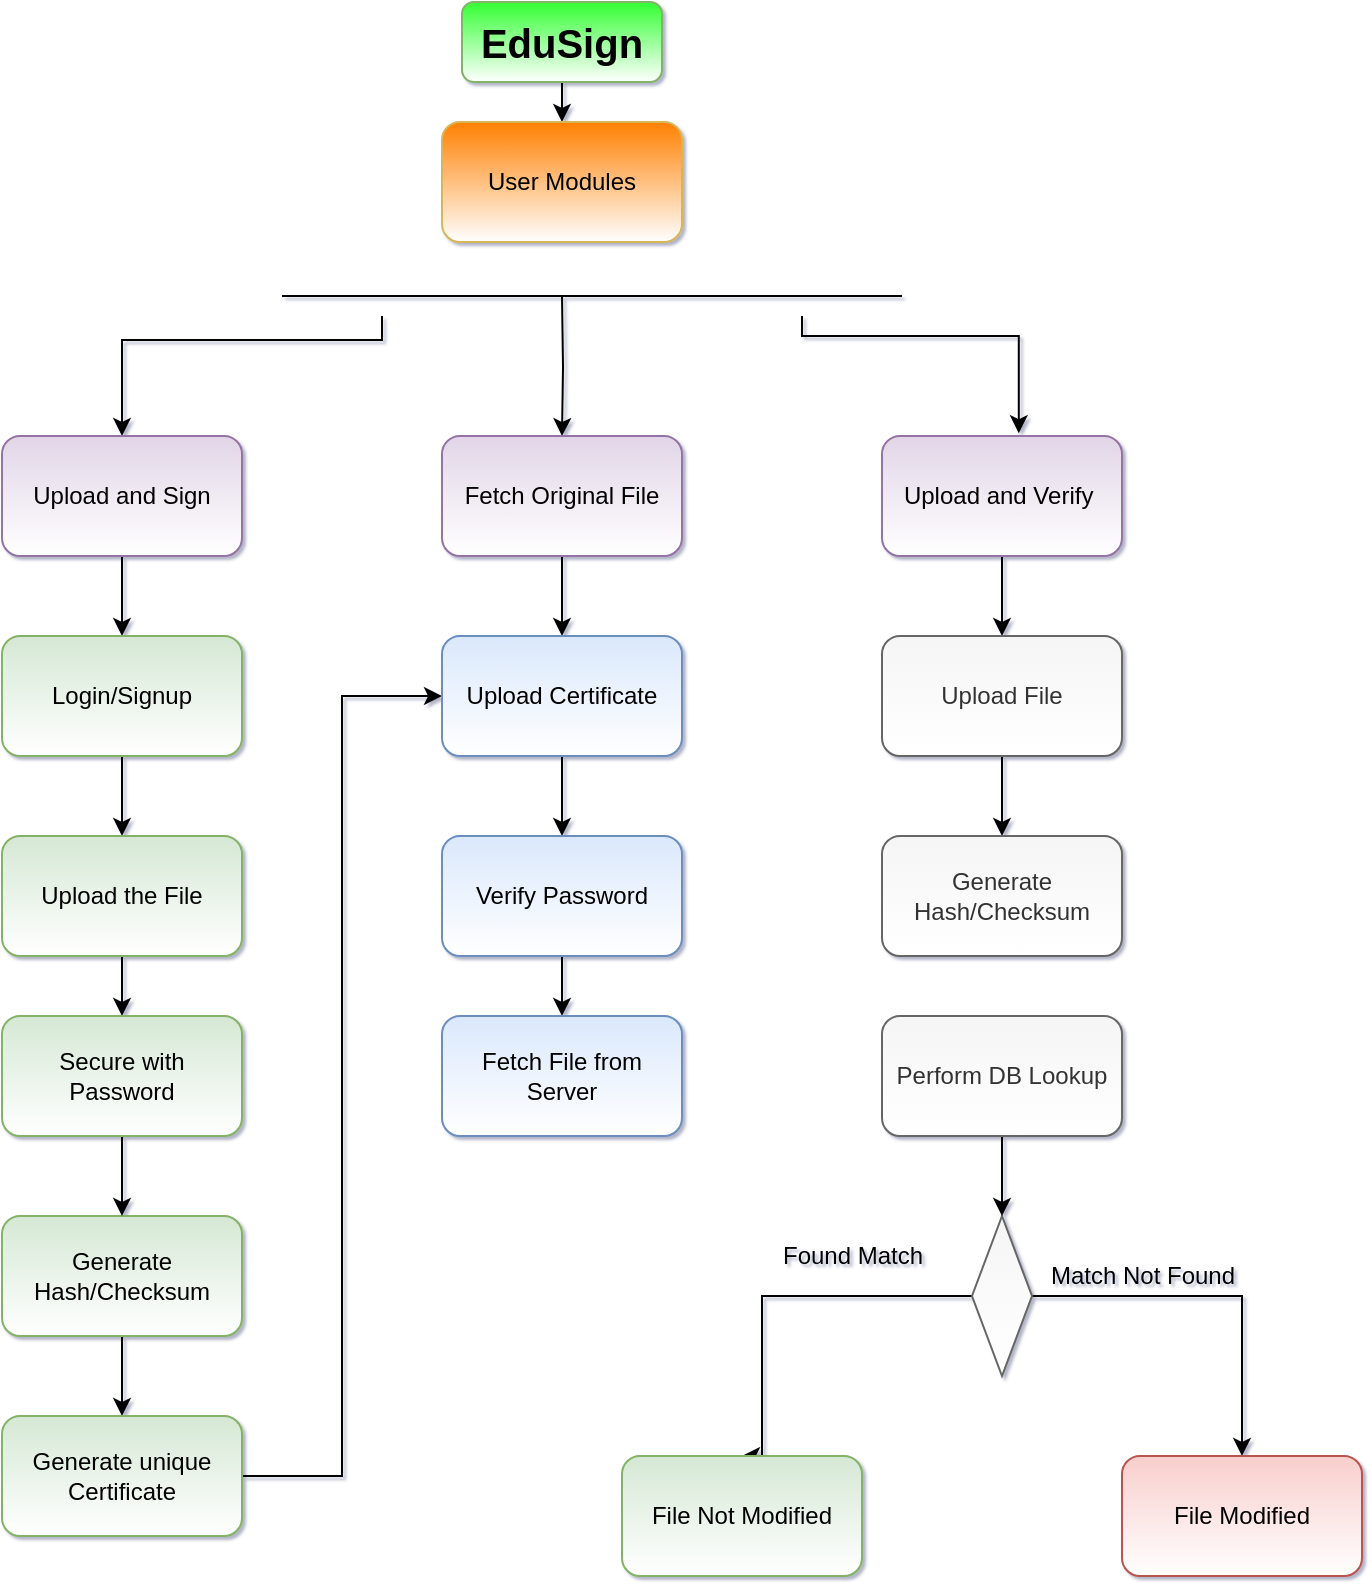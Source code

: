 <mxfile version="12.7.9" type="device"><diagram id="C5RBs43oDa-KdzZeNtuy" name="Page-1"><mxGraphModel dx="782" dy="437" grid="1" gridSize="10" guides="1" tooltips="1" connect="1" arrows="1" fold="1" page="1" pageScale="1" pageWidth="827" pageHeight="1169" background="#FFFFFF" math="0" shadow="1"><root><mxCell id="WIyWlLk6GJQsqaUBKTNV-0"/><mxCell id="WIyWlLk6GJQsqaUBKTNV-1" parent="WIyWlLk6GJQsqaUBKTNV-0"/><mxCell id="UEwTrAzX5KNb78-b36P0-6" style="edgeStyle=orthogonalEdgeStyle;rounded=0;orthogonalLoop=1;jettySize=auto;html=1;exitX=0.5;exitY=1;exitDx=0;exitDy=0;entryX=0.5;entryY=0;entryDx=0;entryDy=0;" parent="WIyWlLk6GJQsqaUBKTNV-1" source="UEwTrAzX5KNb78-b36P0-1" target="UEwTrAzX5KNb78-b36P0-2" edge="1"><mxGeometry relative="1" as="geometry"/></mxCell><mxCell id="UEwTrAzX5KNb78-b36P0-1" value="&lt;b&gt;&lt;font style=&quot;font-size: 20px&quot;&gt;EduSign&lt;/font&gt;&lt;/b&gt;" style="rounded=1;whiteSpace=wrap;html=1;fillColor=#33FF33;strokeColor=#82b366;gradientColor=#ffffff;" parent="WIyWlLk6GJQsqaUBKTNV-1" vertex="1"><mxGeometry x="350" y="153" width="100" height="40" as="geometry"/></mxCell><mxCell id="UEwTrAzX5KNb78-b36P0-7" style="edgeStyle=orthogonalEdgeStyle;rounded=0;orthogonalLoop=1;jettySize=auto;html=1;entryX=0.5;entryY=0;entryDx=0;entryDy=0;" parent="WIyWlLk6GJQsqaUBKTNV-1" target="UEwTrAzX5KNb78-b36P0-3" edge="1"><mxGeometry relative="1" as="geometry"><mxPoint x="310" y="310" as="sourcePoint"/><Array as="points"><mxPoint x="310" y="322"/><mxPoint x="180" y="322"/></Array></mxGeometry></mxCell><mxCell id="UEwTrAzX5KNb78-b36P0-8" style="edgeStyle=orthogonalEdgeStyle;rounded=0;orthogonalLoop=1;jettySize=auto;html=1;entryX=0.5;entryY=0;entryDx=0;entryDy=0;" parent="WIyWlLk6GJQsqaUBKTNV-1" target="UEwTrAzX5KNb78-b36P0-4" edge="1"><mxGeometry relative="1" as="geometry"><mxPoint x="400" y="300" as="sourcePoint"/></mxGeometry></mxCell><mxCell id="UEwTrAzX5KNb78-b36P0-9" style="edgeStyle=orthogonalEdgeStyle;rounded=0;orthogonalLoop=1;jettySize=auto;html=1;entryX=0.57;entryY=-0.023;entryDx=0;entryDy=0;entryPerimeter=0;" parent="WIyWlLk6GJQsqaUBKTNV-1" target="UEwTrAzX5KNb78-b36P0-5" edge="1"><mxGeometry relative="1" as="geometry"><mxPoint x="520" y="310" as="sourcePoint"/><Array as="points"><mxPoint x="520" y="320"/><mxPoint x="628" y="320"/></Array></mxGeometry></mxCell><mxCell id="UEwTrAzX5KNb78-b36P0-2" value="User Modules" style="rounded=1;whiteSpace=wrap;html=1;fillColor=#FF8000;strokeColor=#d6b656;gradientColor=#ffffff;" parent="WIyWlLk6GJQsqaUBKTNV-1" vertex="1"><mxGeometry x="340" y="213" width="120" height="60" as="geometry"/></mxCell><mxCell id="UEwTrAzX5KNb78-b36P0-18" style="edgeStyle=orthogonalEdgeStyle;rounded=0;orthogonalLoop=1;jettySize=auto;html=1;exitX=0.5;exitY=1;exitDx=0;exitDy=0;entryX=0.5;entryY=0;entryDx=0;entryDy=0;" parent="WIyWlLk6GJQsqaUBKTNV-1" source="UEwTrAzX5KNb78-b36P0-3" target="UEwTrAzX5KNb78-b36P0-10" edge="1"><mxGeometry relative="1" as="geometry"/></mxCell><mxCell id="UEwTrAzX5KNb78-b36P0-3" value="Upload and Sign" style="rounded=1;whiteSpace=wrap;html=1;fillColor=#e1d5e7;strokeColor=#9673a6;gradientColor=#ffffff;" parent="WIyWlLk6GJQsqaUBKTNV-1" vertex="1"><mxGeometry x="120" y="370" width="120" height="60" as="geometry"/></mxCell><mxCell id="UEwTrAzX5KNb78-b36P0-23" style="edgeStyle=orthogonalEdgeStyle;rounded=0;orthogonalLoop=1;jettySize=auto;html=1;exitX=0.5;exitY=1;exitDx=0;exitDy=0;entryX=0.5;entryY=0;entryDx=0;entryDy=0;" parent="WIyWlLk6GJQsqaUBKTNV-1" source="UEwTrAzX5KNb78-b36P0-4" target="UEwTrAzX5KNb78-b36P0-14" edge="1"><mxGeometry relative="1" as="geometry"/></mxCell><mxCell id="UEwTrAzX5KNb78-b36P0-4" value="Fetch Original File" style="rounded=1;whiteSpace=wrap;html=1;fillColor=#e1d5e7;strokeColor=#9673a6;gradientColor=#ffffff;" parent="WIyWlLk6GJQsqaUBKTNV-1" vertex="1"><mxGeometry x="340" y="370" width="120" height="60" as="geometry"/></mxCell><mxCell id="UEwTrAzX5KNb78-b36P0-29" style="edgeStyle=orthogonalEdgeStyle;rounded=0;orthogonalLoop=1;jettySize=auto;html=1;exitX=0.5;exitY=1;exitDx=0;exitDy=0;" parent="WIyWlLk6GJQsqaUBKTNV-1" source="UEwTrAzX5KNb78-b36P0-5" target="UEwTrAzX5KNb78-b36P0-27" edge="1"><mxGeometry relative="1" as="geometry"/></mxCell><mxCell id="UEwTrAzX5KNb78-b36P0-5" value="Upload and Verify&amp;nbsp;" style="rounded=1;whiteSpace=wrap;html=1;fillColor=#e1d5e7;strokeColor=#9673a6;gradientColor=#ffffff;" parent="WIyWlLk6GJQsqaUBKTNV-1" vertex="1"><mxGeometry x="560" y="370" width="120" height="60" as="geometry"/></mxCell><mxCell id="UEwTrAzX5KNb78-b36P0-19" style="edgeStyle=orthogonalEdgeStyle;rounded=0;orthogonalLoop=1;jettySize=auto;html=1;exitX=0.5;exitY=1;exitDx=0;exitDy=0;entryX=0.5;entryY=0;entryDx=0;entryDy=0;" parent="WIyWlLk6GJQsqaUBKTNV-1" source="UEwTrAzX5KNb78-b36P0-10" target="UEwTrAzX5KNb78-b36P0-11" edge="1"><mxGeometry relative="1" as="geometry"/></mxCell><mxCell id="UEwTrAzX5KNb78-b36P0-10" value="Login/Signup" style="rounded=1;whiteSpace=wrap;html=1;fillColor=#d5e8d4;strokeColor=#82b366;gradientColor=#ffffff;" parent="WIyWlLk6GJQsqaUBKTNV-1" vertex="1"><mxGeometry x="120" y="470" width="120" height="60" as="geometry"/></mxCell><mxCell id="UEwTrAzX5KNb78-b36P0-20" style="edgeStyle=orthogonalEdgeStyle;rounded=0;orthogonalLoop=1;jettySize=auto;html=1;exitX=0.5;exitY=1;exitDx=0;exitDy=0;entryX=0.5;entryY=0;entryDx=0;entryDy=0;" parent="WIyWlLk6GJQsqaUBKTNV-1" source="UEwTrAzX5KNb78-b36P0-11" target="UEwTrAzX5KNb78-b36P0-15" edge="1"><mxGeometry relative="1" as="geometry"/></mxCell><mxCell id="UEwTrAzX5KNb78-b36P0-11" value="Upload the File" style="rounded=1;whiteSpace=wrap;html=1;fillColor=#d5e8d4;strokeColor=#82b366;gradientColor=#ffffff;" parent="WIyWlLk6GJQsqaUBKTNV-1" vertex="1"><mxGeometry x="120" y="570" width="120" height="60" as="geometry"/></mxCell><mxCell id="UEwTrAzX5KNb78-b36P0-22" style="edgeStyle=orthogonalEdgeStyle;rounded=0;orthogonalLoop=1;jettySize=auto;html=1;exitX=0.5;exitY=1;exitDx=0;exitDy=0;entryX=0.5;entryY=0;entryDx=0;entryDy=0;" parent="WIyWlLk6GJQsqaUBKTNV-1" source="UEwTrAzX5KNb78-b36P0-12" target="UEwTrAzX5KNb78-b36P0-13" edge="1"><mxGeometry relative="1" as="geometry"/></mxCell><mxCell id="UEwTrAzX5KNb78-b36P0-12" value="Generate Hash/Checksum" style="rounded=1;whiteSpace=wrap;html=1;fillColor=#d5e8d4;strokeColor=#82b366;gradientColor=#ffffff;" parent="WIyWlLk6GJQsqaUBKTNV-1" vertex="1"><mxGeometry x="120" y="760" width="120" height="60" as="geometry"/></mxCell><mxCell id="UEwTrAzX5KNb78-b36P0-26" style="edgeStyle=orthogonalEdgeStyle;rounded=0;orthogonalLoop=1;jettySize=auto;html=1;exitX=1;exitY=0.5;exitDx=0;exitDy=0;entryX=0;entryY=0.5;entryDx=0;entryDy=0;" parent="WIyWlLk6GJQsqaUBKTNV-1" source="UEwTrAzX5KNb78-b36P0-13" target="UEwTrAzX5KNb78-b36P0-14" edge="1"><mxGeometry relative="1" as="geometry"/></mxCell><mxCell id="UEwTrAzX5KNb78-b36P0-13" value="Generate unique Certificate" style="rounded=1;whiteSpace=wrap;html=1;fillColor=#d5e8d4;strokeColor=#82b366;gradientColor=#ffffff;" parent="WIyWlLk6GJQsqaUBKTNV-1" vertex="1"><mxGeometry x="120" y="860" width="120" height="60" as="geometry"/></mxCell><mxCell id="UEwTrAzX5KNb78-b36P0-24" style="edgeStyle=orthogonalEdgeStyle;rounded=0;orthogonalLoop=1;jettySize=auto;html=1;exitX=0.5;exitY=1;exitDx=0;exitDy=0;entryX=0.5;entryY=0;entryDx=0;entryDy=0;" parent="WIyWlLk6GJQsqaUBKTNV-1" source="UEwTrAzX5KNb78-b36P0-14" target="UEwTrAzX5KNb78-b36P0-16" edge="1"><mxGeometry relative="1" as="geometry"/></mxCell><mxCell id="UEwTrAzX5KNb78-b36P0-14" value="Upload Certificate" style="rounded=1;whiteSpace=wrap;html=1;fillColor=#dae8fc;strokeColor=#6c8ebf;gradientColor=#ffffff;" parent="WIyWlLk6GJQsqaUBKTNV-1" vertex="1"><mxGeometry x="340" y="470" width="120" height="60" as="geometry"/></mxCell><mxCell id="UEwTrAzX5KNb78-b36P0-21" style="edgeStyle=orthogonalEdgeStyle;rounded=0;orthogonalLoop=1;jettySize=auto;html=1;exitX=0.5;exitY=1;exitDx=0;exitDy=0;" parent="WIyWlLk6GJQsqaUBKTNV-1" source="UEwTrAzX5KNb78-b36P0-15" target="UEwTrAzX5KNb78-b36P0-12" edge="1"><mxGeometry relative="1" as="geometry"/></mxCell><mxCell id="UEwTrAzX5KNb78-b36P0-15" value="Secure with Password" style="rounded=1;whiteSpace=wrap;html=1;fillColor=#d5e8d4;strokeColor=#82b366;gradientColor=#ffffff;" parent="WIyWlLk6GJQsqaUBKTNV-1" vertex="1"><mxGeometry x="120" y="660" width="120" height="60" as="geometry"/></mxCell><mxCell id="UEwTrAzX5KNb78-b36P0-25" style="edgeStyle=orthogonalEdgeStyle;rounded=0;orthogonalLoop=1;jettySize=auto;html=1;exitX=0.5;exitY=1;exitDx=0;exitDy=0;entryX=0.5;entryY=0;entryDx=0;entryDy=0;" parent="WIyWlLk6GJQsqaUBKTNV-1" source="UEwTrAzX5KNb78-b36P0-16" target="UEwTrAzX5KNb78-b36P0-17" edge="1"><mxGeometry relative="1" as="geometry"/></mxCell><mxCell id="UEwTrAzX5KNb78-b36P0-16" value="Verify Password" style="rounded=1;whiteSpace=wrap;html=1;fillColor=#dae8fc;strokeColor=#6c8ebf;gradientColor=#ffffff;" parent="WIyWlLk6GJQsqaUBKTNV-1" vertex="1"><mxGeometry x="340" y="570" width="120" height="60" as="geometry"/></mxCell><mxCell id="UEwTrAzX5KNb78-b36P0-17" value="Fetch File from Server" style="rounded=1;whiteSpace=wrap;html=1;fillColor=#dae8fc;strokeColor=#6c8ebf;gradientColor=#ffffff;" parent="WIyWlLk6GJQsqaUBKTNV-1" vertex="1"><mxGeometry x="340" y="660" width="120" height="60" as="geometry"/></mxCell><mxCell id="UEwTrAzX5KNb78-b36P0-30" style="edgeStyle=orthogonalEdgeStyle;rounded=0;orthogonalLoop=1;jettySize=auto;html=1;exitX=0.5;exitY=1;exitDx=0;exitDy=0;entryX=0.5;entryY=0;entryDx=0;entryDy=0;" parent="WIyWlLk6GJQsqaUBKTNV-1" source="UEwTrAzX5KNb78-b36P0-27" target="UEwTrAzX5KNb78-b36P0-28" edge="1"><mxGeometry relative="1" as="geometry"/></mxCell><mxCell id="UEwTrAzX5KNb78-b36P0-27" value="Upload File" style="rounded=1;whiteSpace=wrap;html=1;fillColor=#f5f5f5;strokeColor=#666666;fontColor=#333333;gradientColor=#ffffff;" parent="WIyWlLk6GJQsqaUBKTNV-1" vertex="1"><mxGeometry x="560" y="470" width="120" height="60" as="geometry"/></mxCell><mxCell id="UEwTrAzX5KNb78-b36P0-28" value="Generate Hash/Checksum" style="rounded=1;whiteSpace=wrap;html=1;fillColor=#f5f5f5;strokeColor=#666666;fontColor=#333333;gradientColor=#ffffff;" parent="WIyWlLk6GJQsqaUBKTNV-1" vertex="1"><mxGeometry x="560" y="570" width="120" height="60" as="geometry"/></mxCell><mxCell id="UEwTrAzX5KNb78-b36P0-34" style="edgeStyle=orthogonalEdgeStyle;rounded=0;orthogonalLoop=1;jettySize=auto;html=1;exitX=0.5;exitY=1;exitDx=0;exitDy=0;entryX=0.5;entryY=0;entryDx=0;entryDy=0;" parent="WIyWlLk6GJQsqaUBKTNV-1" source="UEwTrAzX5KNb78-b36P0-31" target="UEwTrAzX5KNb78-b36P0-32" edge="1"><mxGeometry relative="1" as="geometry"><Array as="points"><mxPoint x="620" y="800"/><mxPoint x="500" y="800"/><mxPoint x="500" y="880"/></Array></mxGeometry></mxCell><mxCell id="UEwTrAzX5KNb78-b36P0-35" style="edgeStyle=orthogonalEdgeStyle;rounded=0;orthogonalLoop=1;jettySize=auto;html=1;exitX=1;exitY=0.5;exitDx=0;exitDy=0;entryX=0.5;entryY=0;entryDx=0;entryDy=0;" parent="WIyWlLk6GJQsqaUBKTNV-1" source="qpW9qPJsB0TIk6YEwUft-5" target="UEwTrAzX5KNb78-b36P0-33" edge="1"><mxGeometry relative="1" as="geometry"/></mxCell><mxCell id="qpW9qPJsB0TIk6YEwUft-7" style="edgeStyle=orthogonalEdgeStyle;rounded=0;orthogonalLoop=1;jettySize=auto;html=1;exitX=0.5;exitY=1;exitDx=0;exitDy=0;entryX=0.5;entryY=0;entryDx=0;entryDy=0;" parent="WIyWlLk6GJQsqaUBKTNV-1" source="UEwTrAzX5KNb78-b36P0-31" target="qpW9qPJsB0TIk6YEwUft-5" edge="1"><mxGeometry relative="1" as="geometry"/></mxCell><mxCell id="UEwTrAzX5KNb78-b36P0-31" value="Perform DB Lookup" style="rounded=1;whiteSpace=wrap;html=1;fillColor=#f5f5f5;strokeColor=#666666;fontColor=#333333;gradientColor=#ffffff;" parent="WIyWlLk6GJQsqaUBKTNV-1" vertex="1"><mxGeometry x="560" y="660" width="120" height="60" as="geometry"/></mxCell><mxCell id="UEwTrAzX5KNb78-b36P0-32" value="File Not Modified" style="rounded=1;whiteSpace=wrap;html=1;fillColor=#d5e8d4;strokeColor=#82b366;gradientColor=#ffffff;" parent="WIyWlLk6GJQsqaUBKTNV-1" vertex="1"><mxGeometry x="430" y="880" width="120" height="60" as="geometry"/></mxCell><mxCell id="UEwTrAzX5KNb78-b36P0-33" value="File Modified" style="rounded=1;whiteSpace=wrap;html=1;fillColor=#f8cecc;strokeColor=#b85450;gradientColor=#ffffff;" parent="WIyWlLk6GJQsqaUBKTNV-1" vertex="1"><mxGeometry x="680" y="880" width="120" height="60" as="geometry"/></mxCell><mxCell id="UEwTrAzX5KNb78-b36P0-36" value="Found Match" style="text;html=1;align=center;verticalAlign=middle;resizable=0;points=[];autosize=1;" parent="WIyWlLk6GJQsqaUBKTNV-1" vertex="1"><mxGeometry x="500" y="770" width="90" height="20" as="geometry"/></mxCell><mxCell id="UEwTrAzX5KNb78-b36P0-37" value="Match Not Found" style="text;html=1;align=center;verticalAlign=middle;resizable=0;points=[];autosize=1;" parent="WIyWlLk6GJQsqaUBKTNV-1" vertex="1"><mxGeometry x="635" y="780" width="110" height="20" as="geometry"/></mxCell><mxCell id="qpW9qPJsB0TIk6YEwUft-2" value="" style="endArrow=none;html=1;" parent="WIyWlLk6GJQsqaUBKTNV-1" edge="1"><mxGeometry width="50" height="50" relative="1" as="geometry"><mxPoint x="260" y="300" as="sourcePoint"/><mxPoint x="570" y="300" as="targetPoint"/></mxGeometry></mxCell><mxCell id="qpW9qPJsB0TIk6YEwUft-5" value="" style="rhombus;whiteSpace=wrap;html=1;fillColor=#f5f5f5;strokeColor=#666666;fontColor=#333333;gradientColor=#ffffff;" parent="WIyWlLk6GJQsqaUBKTNV-1" vertex="1"><mxGeometry x="605" y="760" width="30" height="80" as="geometry"/></mxCell></root></mxGraphModel></diagram></mxfile>